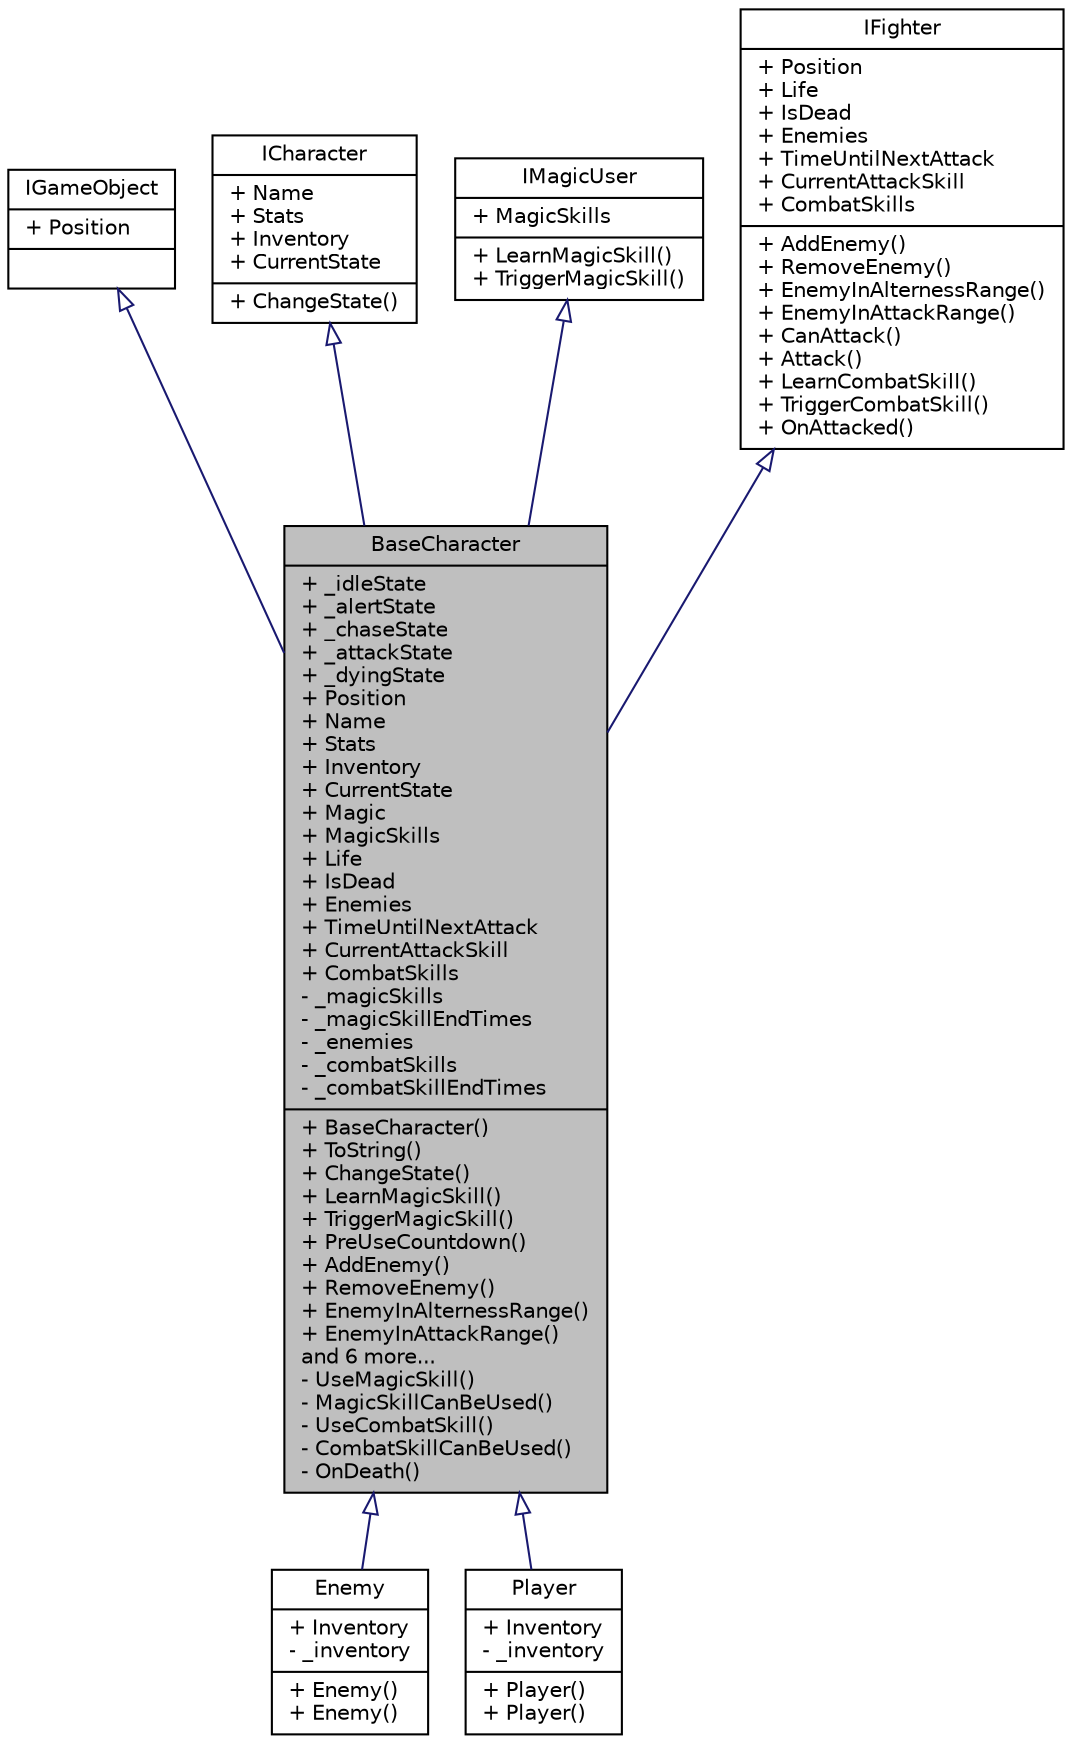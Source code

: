 digraph "BaseCharacter"
{
 // INTERACTIVE_SVG=YES
  edge [fontname="Helvetica",fontsize="10",labelfontname="Helvetica",labelfontsize="10"];
  node [fontname="Helvetica",fontsize="10",shape=record];
  Node1 [label="{BaseCharacter\n|+ _idleState\l+ _alertState\l+ _chaseState\l+ _attackState\l+ _dyingState\l+ Position\l+ Name\l+ Stats\l+ Inventory\l+ CurrentState\l+ Magic\l+ MagicSkills\l+ Life\l+ IsDead\l+ Enemies\l+ TimeUntilNextAttack\l+ CurrentAttackSkill\l+ CombatSkills\l- _magicSkills\l- _magicSkillEndTimes\l- _enemies\l- _combatSkills\l- _combatSkillEndTimes\l|+ BaseCharacter()\l+ ToString()\l+ ChangeState()\l+ LearnMagicSkill()\l+ TriggerMagicSkill()\l+ PreUseCountdown()\l+ AddEnemy()\l+ RemoveEnemy()\l+ EnemyInAlternessRange()\l+ EnemyInAttackRange()\land 6 more...\l- UseMagicSkill()\l- MagicSkillCanBeUsed()\l- UseCombatSkill()\l- CombatSkillCanBeUsed()\l- OnDeath()\l}",height=0.2,width=0.4,color="black", fillcolor="grey75", style="filled", fontcolor="black"];
  Node2 -> Node1 [dir="back",color="midnightblue",fontsize="10",style="solid",arrowtail="onormal",fontname="Helvetica"];
  Node2 [label="{IGameObject\n|+ Position\l|}",height=0.2,width=0.4,color="black", fillcolor="white", style="filled",URL="$de/d0d/interface_action_rpg_kit_1_1_core_1_1_i_game_object.xhtml"];
  Node3 -> Node1 [dir="back",color="midnightblue",fontsize="10",style="solid",arrowtail="onormal",fontname="Helvetica"];
  Node3 [label="{ICharacter\n|+ Name\l+ Stats\l+ Inventory\l+ CurrentState\l|+ ChangeState()\l}",height=0.2,width=0.4,color="black", fillcolor="white", style="filled",URL="$d2/df8/interface_action_rpg_kit_1_1_character_1_1_i_character.xhtml",tooltip="Characters populate the game world. They are defined by Stats."];
  Node4 -> Node1 [dir="back",color="midnightblue",fontsize="10",style="solid",arrowtail="onormal",fontname="Helvetica"];
  Node4 [label="{IMagicUser\n|+ MagicSkills\l|+ LearnMagicSkill()\l+ TriggerMagicSkill()\l}",height=0.2,width=0.4,color="black", fillcolor="white", style="filled",URL="$dd/db0/interface_action_rpg_kit_1_1_character_1_1_i_magic_user.xhtml",tooltip="Character can use Magic."];
  Node5 -> Node1 [dir="back",color="midnightblue",fontsize="10",style="solid",arrowtail="onormal",fontname="Helvetica"];
  Node5 [label="{IFighter\n|+ Position\l+ Life\l+ IsDead\l+ Enemies\l+ TimeUntilNextAttack\l+ CurrentAttackSkill\l+ CombatSkills\l|+ AddEnemy()\l+ RemoveEnemy()\l+ EnemyInAlternessRange()\l+ EnemyInAttackRange()\l+ CanAttack()\l+ Attack()\l+ LearnCombatSkill()\l+ TriggerCombatSkill()\l+ OnAttacked()\l}",height=0.2,width=0.4,color="black", fillcolor="white", style="filled",URL="$df/d5e/interface_action_rpg_kit_1_1_character_1_1_i_fighter.xhtml",tooltip="Character can fight."];
  Node1 -> Node6 [dir="back",color="midnightblue",fontsize="10",style="solid",arrowtail="onormal",fontname="Helvetica"];
  Node6 [label="{Enemy\n|+ Inventory\l- _inventory\l|+ Enemy()\l+ Enemy()\l}",height=0.2,width=0.4,color="black", fillcolor="white", style="filled",URL="$d2/df0/class_action_rpg_kit_1_1_character_1_1_enemy.xhtml",tooltip="Representation of a Hostile, game controlled character."];
  Node1 -> Node7 [dir="back",color="midnightblue",fontsize="10",style="solid",arrowtail="onormal",fontname="Helvetica"];
  Node7 [label="{Player\n|+ Inventory\l- _inventory\l|+ Player()\l+ Player()\l}",height=0.2,width=0.4,color="black", fillcolor="white", style="filled",URL="$d7/dd8/class_action_rpg_kit_1_1_character_1_1_player.xhtml",tooltip="Representation of a Player controllable character."];
}
